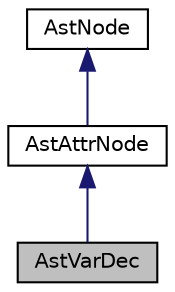 digraph "AstVarDec"
{
  edge [fontname="Helvetica",fontsize="10",labelfontname="Helvetica",labelfontsize="10"];
  node [fontname="Helvetica",fontsize="10",shape=record];
  Node8 [label="AstVarDec",height=0.2,width=0.4,color="black", fillcolor="grey75", style="filled", fontcolor="black"];
  Node9 -> Node8 [dir="back",color="midnightblue",fontsize="10",style="solid"];
  Node9 [label="AstAttrNode",height=0.2,width=0.4,color="black", fillcolor="white", style="filled",URL="$classAstAttrNode.html"];
  Node10 -> Node9 [dir="back",color="midnightblue",fontsize="10",style="solid"];
  Node10 [label="AstNode",height=0.2,width=0.4,color="black", fillcolor="white", style="filled",URL="$classAstNode.html"];
}

